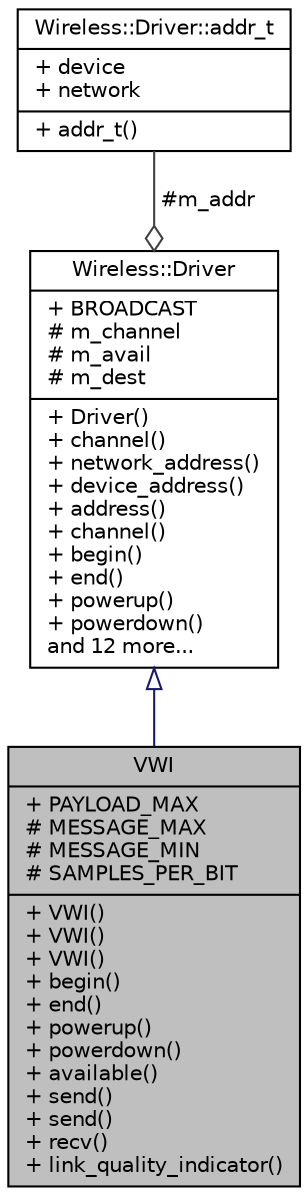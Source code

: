 digraph "VWI"
{
  edge [fontname="Helvetica",fontsize="10",labelfontname="Helvetica",labelfontsize="10"];
  node [fontname="Helvetica",fontsize="10",shape=record];
  Node1 [label="{VWI\n|+ PAYLOAD_MAX\l# MESSAGE_MAX\l# MESSAGE_MIN\l# SAMPLES_PER_BIT\l|+ VWI()\l+ VWI()\l+ VWI()\l+ begin()\l+ end()\l+ powerup()\l+ powerdown()\l+ available()\l+ send()\l+ send()\l+ recv()\l+ link_quality_indicator()\l}",height=0.2,width=0.4,color="black", fillcolor="grey75", style="filled", fontcolor="black"];
  Node2 -> Node1 [dir="back",color="midnightblue",fontsize="10",style="solid",arrowtail="onormal",fontname="Helvetica"];
  Node2 [label="{Wireless::Driver\n|+ BROADCAST\l# m_channel\l# m_avail\l# m_dest\l|+ Driver()\l+ channel()\l+ network_address()\l+ device_address()\l+ address()\l+ channel()\l+ begin()\l+ end()\l+ powerup()\l+ powerdown()\land 12 more...\l}",height=0.2,width=0.4,color="black", fillcolor="white", style="filled",URL="$df/d58/classWireless_1_1Driver.html"];
  Node3 -> Node2 [color="grey25",fontsize="10",style="solid",label=" #m_addr" ,arrowhead="odiamond",fontname="Helvetica"];
  Node3 [label="{Wireless::Driver::addr_t\n|+ device\l+ network\l|+ addr_t()\l}",height=0.2,width=0.4,color="black", fillcolor="white", style="filled",URL="$d9/da2/structWireless_1_1Driver_1_1addr__t.html"];
}
